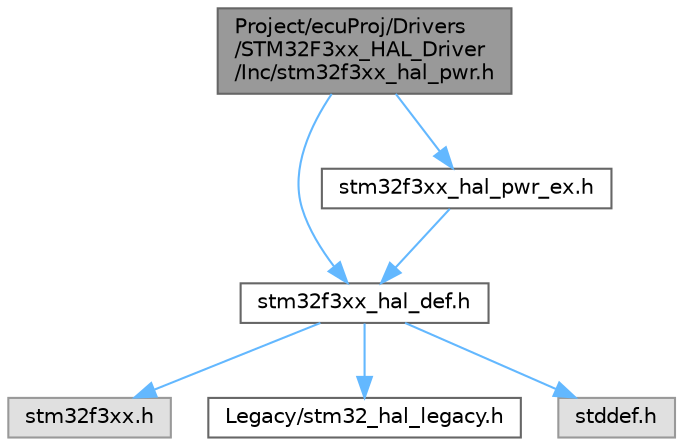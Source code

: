 digraph "Project/ecuProj/Drivers/STM32F3xx_HAL_Driver/Inc/stm32f3xx_hal_pwr.h"
{
 // LATEX_PDF_SIZE
  bgcolor="transparent";
  edge [fontname=Helvetica,fontsize=10,labelfontname=Helvetica,labelfontsize=10];
  node [fontname=Helvetica,fontsize=10,shape=box,height=0.2,width=0.4];
  Node1 [id="Node000001",label="Project/ecuProj/Drivers\l/STM32F3xx_HAL_Driver\l/Inc/stm32f3xx_hal_pwr.h",height=0.2,width=0.4,color="gray40", fillcolor="grey60", style="filled", fontcolor="black",tooltip="Header file of PWR HAL module."];
  Node1 -> Node2 [id="edge1_Node000001_Node000002",color="steelblue1",style="solid",tooltip=" "];
  Node2 [id="Node000002",label="stm32f3xx_hal_def.h",height=0.2,width=0.4,color="grey40", fillcolor="white", style="filled",URL="$ecu_proj_2_drivers_2_s_t_m32_f3xx___h_a_l___driver_2_inc_2stm32f3xx__hal__def_8h.html",tooltip="This file contains HAL common defines, enumeration, macros and structures definitions."];
  Node2 -> Node3 [id="edge2_Node000002_Node000003",color="steelblue1",style="solid",tooltip=" "];
  Node3 [id="Node000003",label="stm32f3xx.h",height=0.2,width=0.4,color="grey60", fillcolor="#E0E0E0", style="filled",tooltip=" "];
  Node2 -> Node4 [id="edge3_Node000002_Node000004",color="steelblue1",style="solid",tooltip=" "];
  Node4 [id="Node000004",label="Legacy/stm32_hal_legacy.h",height=0.2,width=0.4,color="grey40", fillcolor="white", style="filled",URL="$ecu_proj_2_drivers_2_s_t_m32_f3xx___h_a_l___driver_2_inc_2_legacy_2stm32__hal__legacy_8h.html",tooltip="This file contains aliases definition for the STM32Cube HAL constants macros and functions maintained..."];
  Node2 -> Node5 [id="edge4_Node000002_Node000005",color="steelblue1",style="solid",tooltip=" "];
  Node5 [id="Node000005",label="stddef.h",height=0.2,width=0.4,color="grey60", fillcolor="#E0E0E0", style="filled",tooltip=" "];
  Node1 -> Node6 [id="edge5_Node000001_Node000006",color="steelblue1",style="solid",tooltip=" "];
  Node6 [id="Node000006",label="stm32f3xx_hal_pwr_ex.h",height=0.2,width=0.4,color="grey40", fillcolor="white", style="filled",URL="$ecu_proj_2_drivers_2_s_t_m32_f3xx___h_a_l___driver_2_inc_2stm32f3xx__hal__pwr__ex_8h.html",tooltip="Header file of PWR HAL Extended module."];
  Node6 -> Node2 [id="edge6_Node000006_Node000002",color="steelblue1",style="solid",tooltip=" "];
}
